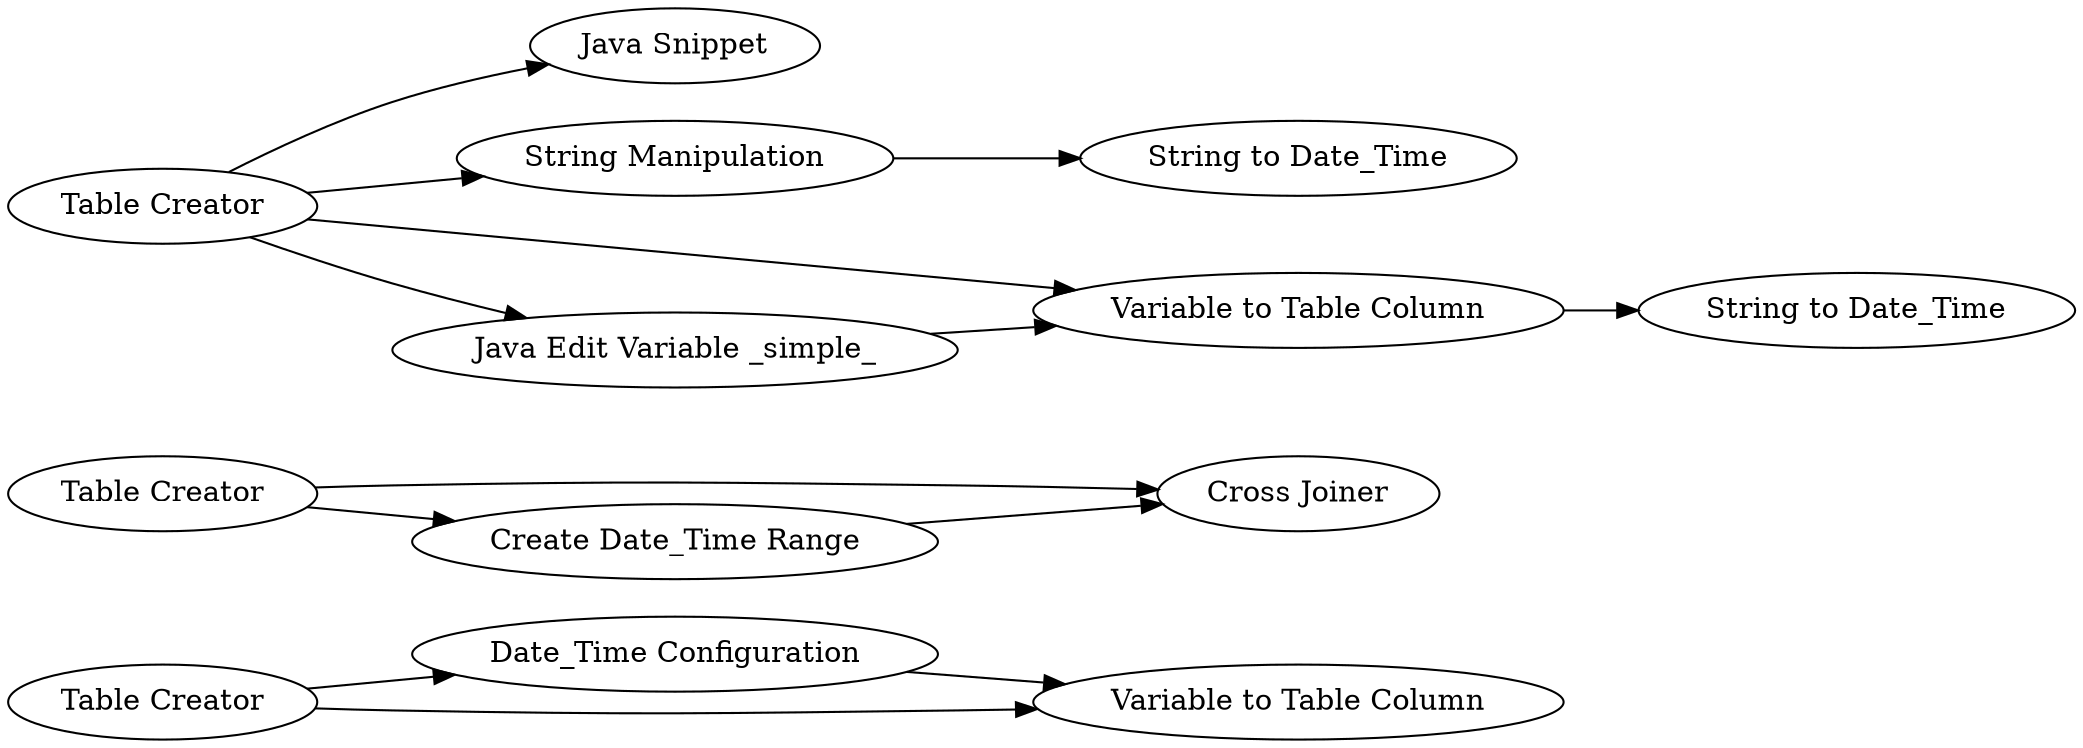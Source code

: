 digraph {
	"-8257877158750521991_3" [label="Date_Time Configuration"]
	"-8257877158750521991_9" [label="Cross Joiner"]
	"-8257877158750521991_8" [label="Table Creator"]
	"-8257877158750521991_6" [label="Create Date_Time Range"]
	"-8257877158750521991_4" [label="Variable to Table Column"]
	"-8257877158750521991_17" [label="String to Date_Time"]
	"-8257877158750521991_16" [label="String to Date_Time"]
	"-8257877158750521991_12" [label="Java Snippet"]
	"-8257877158750521991_14" [label="String Manipulation"]
	"-8257877158750521991_15" [label="Variable to Table Column"]
	"-8257877158750521991_1" [label="Table Creator"]
	"-8257877158750521991_13" [label="Table Creator"]
	"-8257877158750521991_11" [label="Java Edit Variable _simple_"]
	"-8257877158750521991_13" -> "-8257877158750521991_11"
	"-8257877158750521991_6" -> "-8257877158750521991_9"
	"-8257877158750521991_15" -> "-8257877158750521991_17"
	"-8257877158750521991_13" -> "-8257877158750521991_14"
	"-8257877158750521991_1" -> "-8257877158750521991_4"
	"-8257877158750521991_13" -> "-8257877158750521991_15"
	"-8257877158750521991_1" -> "-8257877158750521991_3"
	"-8257877158750521991_11" -> "-8257877158750521991_15"
	"-8257877158750521991_13" -> "-8257877158750521991_12"
	"-8257877158750521991_3" -> "-8257877158750521991_4"
	"-8257877158750521991_8" -> "-8257877158750521991_6"
	"-8257877158750521991_8" -> "-8257877158750521991_9"
	"-8257877158750521991_14" -> "-8257877158750521991_16"
	rankdir=LR
}
